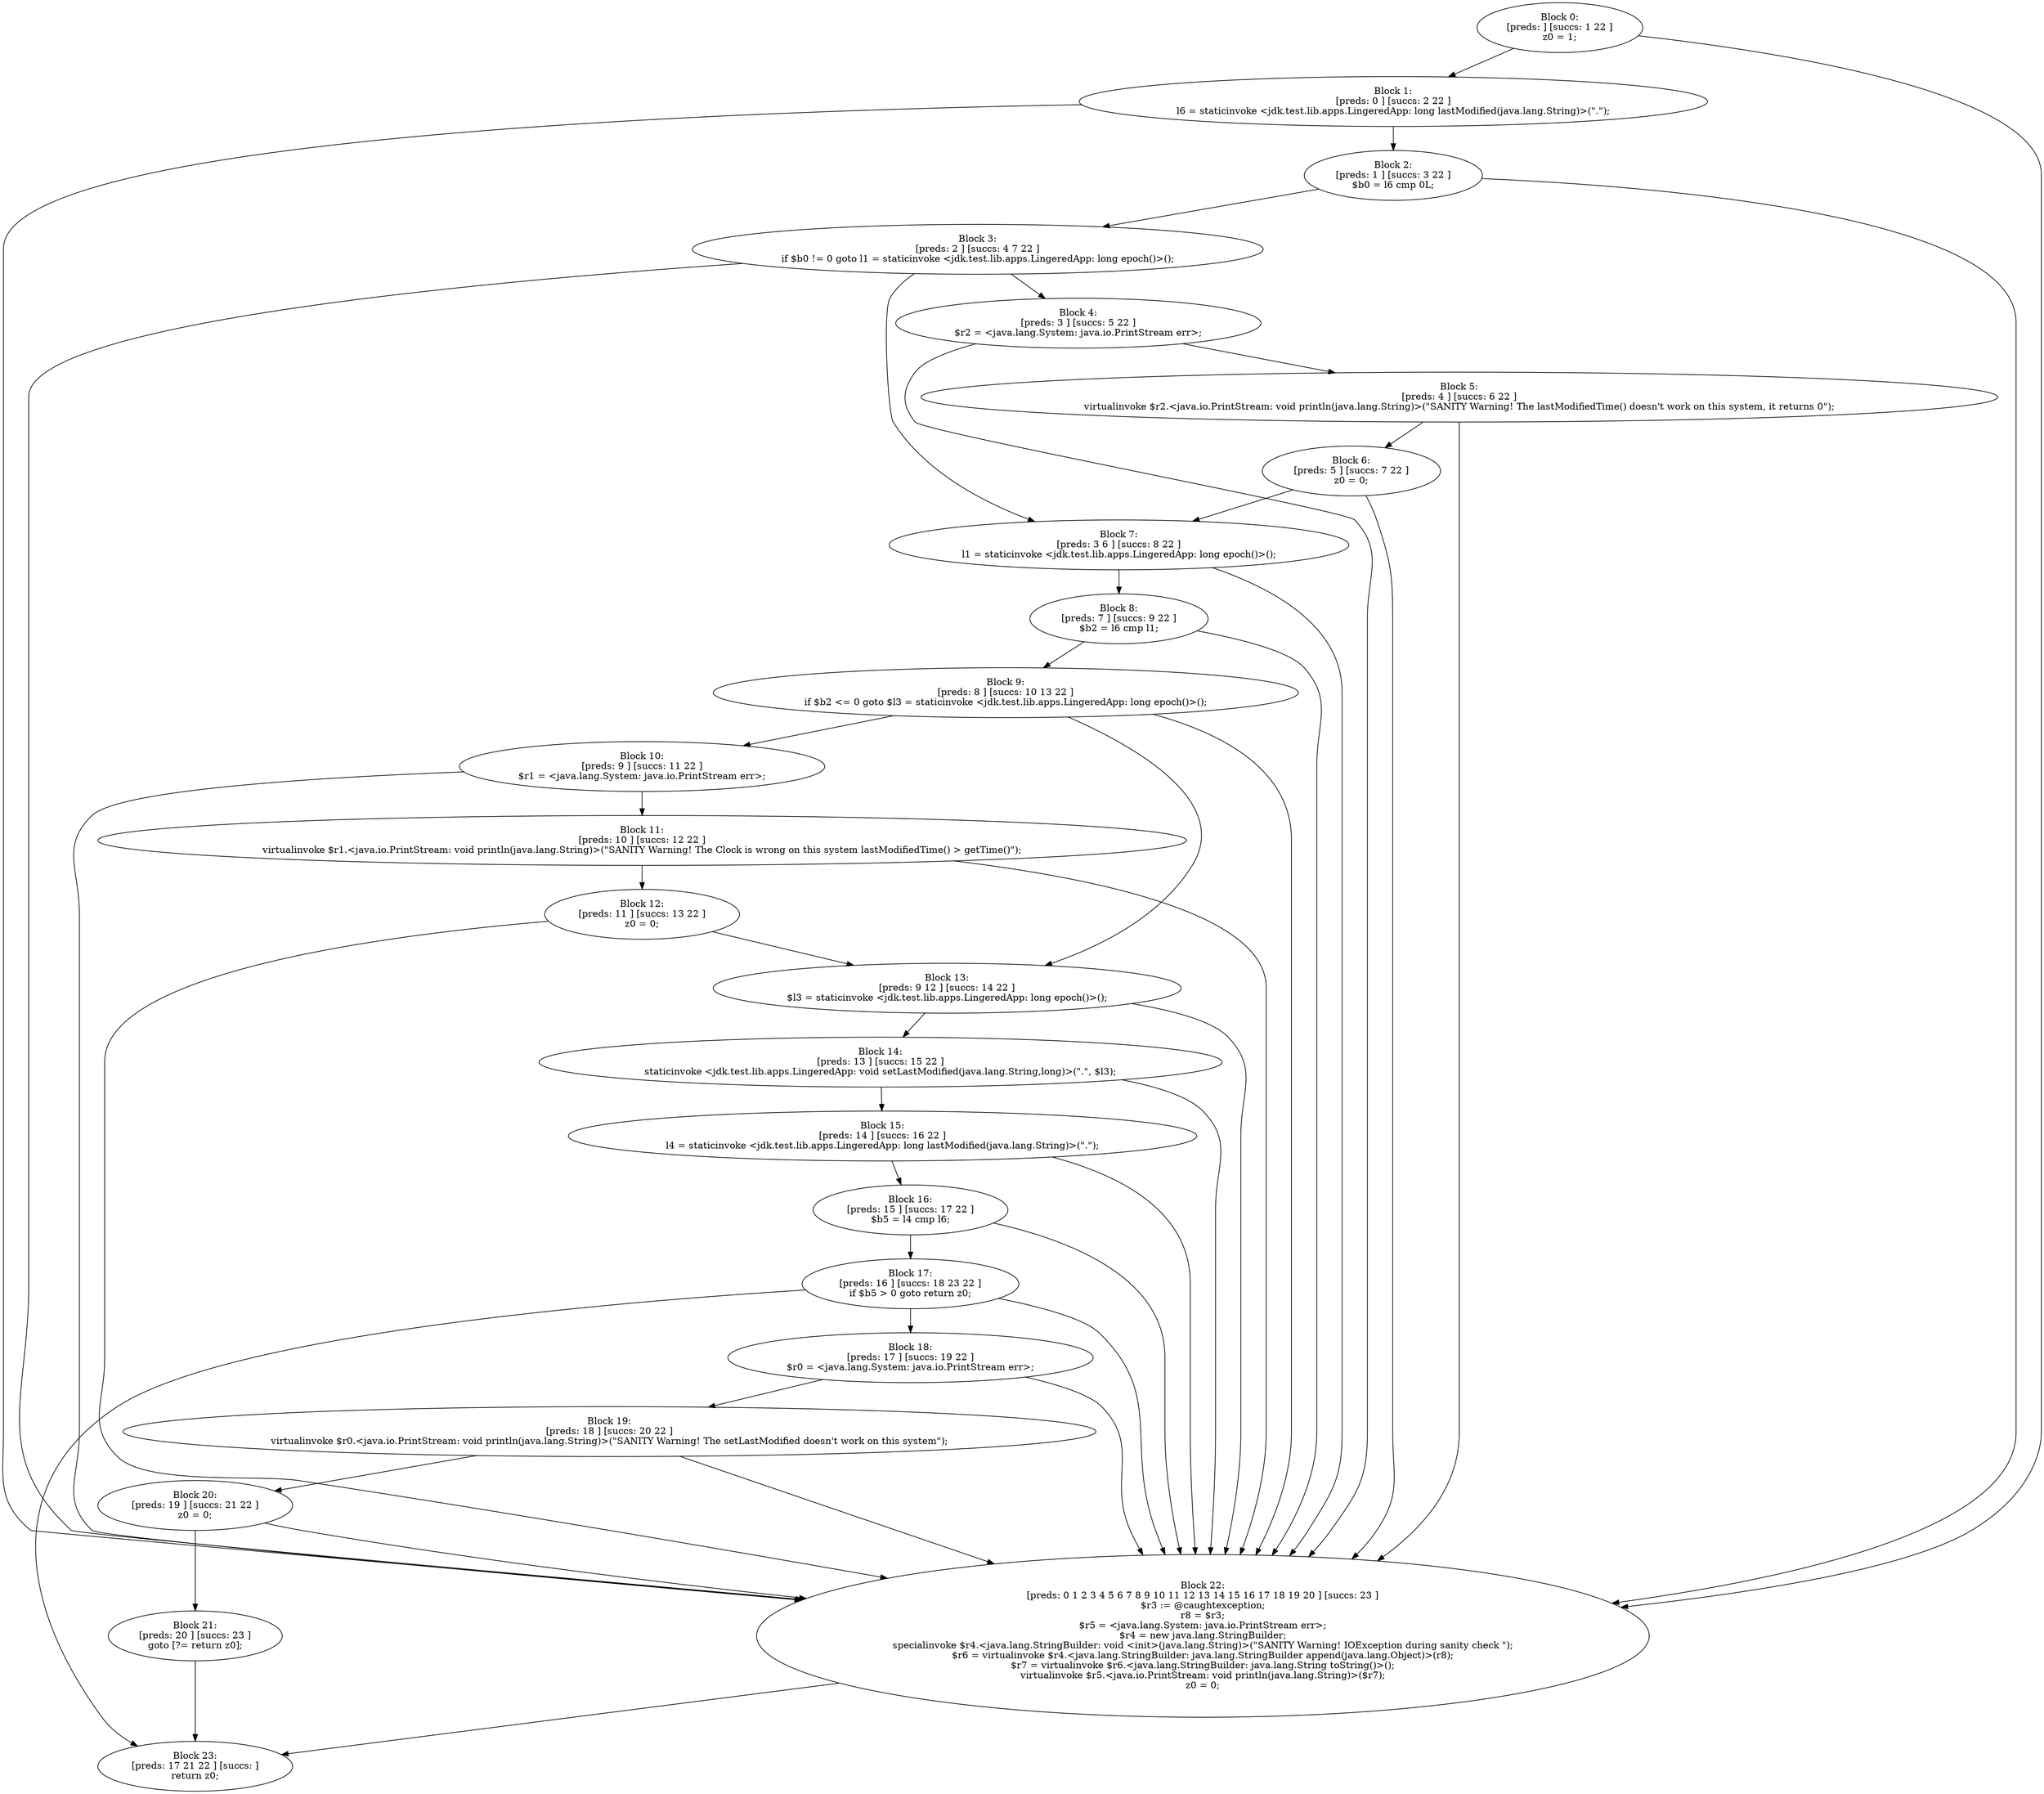 digraph "unitGraph" {
    "Block 0:
[preds: ] [succs: 1 22 ]
z0 = 1;
"
    "Block 1:
[preds: 0 ] [succs: 2 22 ]
l6 = staticinvoke <jdk.test.lib.apps.LingeredApp: long lastModified(java.lang.String)>(\".\");
"
    "Block 2:
[preds: 1 ] [succs: 3 22 ]
$b0 = l6 cmp 0L;
"
    "Block 3:
[preds: 2 ] [succs: 4 7 22 ]
if $b0 != 0 goto l1 = staticinvoke <jdk.test.lib.apps.LingeredApp: long epoch()>();
"
    "Block 4:
[preds: 3 ] [succs: 5 22 ]
$r2 = <java.lang.System: java.io.PrintStream err>;
"
    "Block 5:
[preds: 4 ] [succs: 6 22 ]
virtualinvoke $r2.<java.io.PrintStream: void println(java.lang.String)>(\"SANITY Warning! The lastModifiedTime() doesn\'t work on this system, it returns 0\");
"
    "Block 6:
[preds: 5 ] [succs: 7 22 ]
z0 = 0;
"
    "Block 7:
[preds: 3 6 ] [succs: 8 22 ]
l1 = staticinvoke <jdk.test.lib.apps.LingeredApp: long epoch()>();
"
    "Block 8:
[preds: 7 ] [succs: 9 22 ]
$b2 = l6 cmp l1;
"
    "Block 9:
[preds: 8 ] [succs: 10 13 22 ]
if $b2 <= 0 goto $l3 = staticinvoke <jdk.test.lib.apps.LingeredApp: long epoch()>();
"
    "Block 10:
[preds: 9 ] [succs: 11 22 ]
$r1 = <java.lang.System: java.io.PrintStream err>;
"
    "Block 11:
[preds: 10 ] [succs: 12 22 ]
virtualinvoke $r1.<java.io.PrintStream: void println(java.lang.String)>(\"SANITY Warning! The Clock is wrong on this system lastModifiedTime() > getTime()\");
"
    "Block 12:
[preds: 11 ] [succs: 13 22 ]
z0 = 0;
"
    "Block 13:
[preds: 9 12 ] [succs: 14 22 ]
$l3 = staticinvoke <jdk.test.lib.apps.LingeredApp: long epoch()>();
"
    "Block 14:
[preds: 13 ] [succs: 15 22 ]
staticinvoke <jdk.test.lib.apps.LingeredApp: void setLastModified(java.lang.String,long)>(\".\", $l3);
"
    "Block 15:
[preds: 14 ] [succs: 16 22 ]
l4 = staticinvoke <jdk.test.lib.apps.LingeredApp: long lastModified(java.lang.String)>(\".\");
"
    "Block 16:
[preds: 15 ] [succs: 17 22 ]
$b5 = l4 cmp l6;
"
    "Block 17:
[preds: 16 ] [succs: 18 23 22 ]
if $b5 > 0 goto return z0;
"
    "Block 18:
[preds: 17 ] [succs: 19 22 ]
$r0 = <java.lang.System: java.io.PrintStream err>;
"
    "Block 19:
[preds: 18 ] [succs: 20 22 ]
virtualinvoke $r0.<java.io.PrintStream: void println(java.lang.String)>(\"SANITY Warning! The setLastModified doesn\'t work on this system\");
"
    "Block 20:
[preds: 19 ] [succs: 21 22 ]
z0 = 0;
"
    "Block 21:
[preds: 20 ] [succs: 23 ]
goto [?= return z0];
"
    "Block 22:
[preds: 0 1 2 3 4 5 6 7 8 9 10 11 12 13 14 15 16 17 18 19 20 ] [succs: 23 ]
$r3 := @caughtexception;
r8 = $r3;
$r5 = <java.lang.System: java.io.PrintStream err>;
$r4 = new java.lang.StringBuilder;
specialinvoke $r4.<java.lang.StringBuilder: void <init>(java.lang.String)>(\"SANITY Warning! IOException during sanity check \");
$r6 = virtualinvoke $r4.<java.lang.StringBuilder: java.lang.StringBuilder append(java.lang.Object)>(r8);
$r7 = virtualinvoke $r6.<java.lang.StringBuilder: java.lang.String toString()>();
virtualinvoke $r5.<java.io.PrintStream: void println(java.lang.String)>($r7);
z0 = 0;
"
    "Block 23:
[preds: 17 21 22 ] [succs: ]
return z0;
"
    "Block 0:
[preds: ] [succs: 1 22 ]
z0 = 1;
"->"Block 1:
[preds: 0 ] [succs: 2 22 ]
l6 = staticinvoke <jdk.test.lib.apps.LingeredApp: long lastModified(java.lang.String)>(\".\");
";
    "Block 0:
[preds: ] [succs: 1 22 ]
z0 = 1;
"->"Block 22:
[preds: 0 1 2 3 4 5 6 7 8 9 10 11 12 13 14 15 16 17 18 19 20 ] [succs: 23 ]
$r3 := @caughtexception;
r8 = $r3;
$r5 = <java.lang.System: java.io.PrintStream err>;
$r4 = new java.lang.StringBuilder;
specialinvoke $r4.<java.lang.StringBuilder: void <init>(java.lang.String)>(\"SANITY Warning! IOException during sanity check \");
$r6 = virtualinvoke $r4.<java.lang.StringBuilder: java.lang.StringBuilder append(java.lang.Object)>(r8);
$r7 = virtualinvoke $r6.<java.lang.StringBuilder: java.lang.String toString()>();
virtualinvoke $r5.<java.io.PrintStream: void println(java.lang.String)>($r7);
z0 = 0;
";
    "Block 1:
[preds: 0 ] [succs: 2 22 ]
l6 = staticinvoke <jdk.test.lib.apps.LingeredApp: long lastModified(java.lang.String)>(\".\");
"->"Block 2:
[preds: 1 ] [succs: 3 22 ]
$b0 = l6 cmp 0L;
";
    "Block 1:
[preds: 0 ] [succs: 2 22 ]
l6 = staticinvoke <jdk.test.lib.apps.LingeredApp: long lastModified(java.lang.String)>(\".\");
"->"Block 22:
[preds: 0 1 2 3 4 5 6 7 8 9 10 11 12 13 14 15 16 17 18 19 20 ] [succs: 23 ]
$r3 := @caughtexception;
r8 = $r3;
$r5 = <java.lang.System: java.io.PrintStream err>;
$r4 = new java.lang.StringBuilder;
specialinvoke $r4.<java.lang.StringBuilder: void <init>(java.lang.String)>(\"SANITY Warning! IOException during sanity check \");
$r6 = virtualinvoke $r4.<java.lang.StringBuilder: java.lang.StringBuilder append(java.lang.Object)>(r8);
$r7 = virtualinvoke $r6.<java.lang.StringBuilder: java.lang.String toString()>();
virtualinvoke $r5.<java.io.PrintStream: void println(java.lang.String)>($r7);
z0 = 0;
";
    "Block 2:
[preds: 1 ] [succs: 3 22 ]
$b0 = l6 cmp 0L;
"->"Block 3:
[preds: 2 ] [succs: 4 7 22 ]
if $b0 != 0 goto l1 = staticinvoke <jdk.test.lib.apps.LingeredApp: long epoch()>();
";
    "Block 2:
[preds: 1 ] [succs: 3 22 ]
$b0 = l6 cmp 0L;
"->"Block 22:
[preds: 0 1 2 3 4 5 6 7 8 9 10 11 12 13 14 15 16 17 18 19 20 ] [succs: 23 ]
$r3 := @caughtexception;
r8 = $r3;
$r5 = <java.lang.System: java.io.PrintStream err>;
$r4 = new java.lang.StringBuilder;
specialinvoke $r4.<java.lang.StringBuilder: void <init>(java.lang.String)>(\"SANITY Warning! IOException during sanity check \");
$r6 = virtualinvoke $r4.<java.lang.StringBuilder: java.lang.StringBuilder append(java.lang.Object)>(r8);
$r7 = virtualinvoke $r6.<java.lang.StringBuilder: java.lang.String toString()>();
virtualinvoke $r5.<java.io.PrintStream: void println(java.lang.String)>($r7);
z0 = 0;
";
    "Block 3:
[preds: 2 ] [succs: 4 7 22 ]
if $b0 != 0 goto l1 = staticinvoke <jdk.test.lib.apps.LingeredApp: long epoch()>();
"->"Block 4:
[preds: 3 ] [succs: 5 22 ]
$r2 = <java.lang.System: java.io.PrintStream err>;
";
    "Block 3:
[preds: 2 ] [succs: 4 7 22 ]
if $b0 != 0 goto l1 = staticinvoke <jdk.test.lib.apps.LingeredApp: long epoch()>();
"->"Block 7:
[preds: 3 6 ] [succs: 8 22 ]
l1 = staticinvoke <jdk.test.lib.apps.LingeredApp: long epoch()>();
";
    "Block 3:
[preds: 2 ] [succs: 4 7 22 ]
if $b0 != 0 goto l1 = staticinvoke <jdk.test.lib.apps.LingeredApp: long epoch()>();
"->"Block 22:
[preds: 0 1 2 3 4 5 6 7 8 9 10 11 12 13 14 15 16 17 18 19 20 ] [succs: 23 ]
$r3 := @caughtexception;
r8 = $r3;
$r5 = <java.lang.System: java.io.PrintStream err>;
$r4 = new java.lang.StringBuilder;
specialinvoke $r4.<java.lang.StringBuilder: void <init>(java.lang.String)>(\"SANITY Warning! IOException during sanity check \");
$r6 = virtualinvoke $r4.<java.lang.StringBuilder: java.lang.StringBuilder append(java.lang.Object)>(r8);
$r7 = virtualinvoke $r6.<java.lang.StringBuilder: java.lang.String toString()>();
virtualinvoke $r5.<java.io.PrintStream: void println(java.lang.String)>($r7);
z0 = 0;
";
    "Block 4:
[preds: 3 ] [succs: 5 22 ]
$r2 = <java.lang.System: java.io.PrintStream err>;
"->"Block 5:
[preds: 4 ] [succs: 6 22 ]
virtualinvoke $r2.<java.io.PrintStream: void println(java.lang.String)>(\"SANITY Warning! The lastModifiedTime() doesn\'t work on this system, it returns 0\");
";
    "Block 4:
[preds: 3 ] [succs: 5 22 ]
$r2 = <java.lang.System: java.io.PrintStream err>;
"->"Block 22:
[preds: 0 1 2 3 4 5 6 7 8 9 10 11 12 13 14 15 16 17 18 19 20 ] [succs: 23 ]
$r3 := @caughtexception;
r8 = $r3;
$r5 = <java.lang.System: java.io.PrintStream err>;
$r4 = new java.lang.StringBuilder;
specialinvoke $r4.<java.lang.StringBuilder: void <init>(java.lang.String)>(\"SANITY Warning! IOException during sanity check \");
$r6 = virtualinvoke $r4.<java.lang.StringBuilder: java.lang.StringBuilder append(java.lang.Object)>(r8);
$r7 = virtualinvoke $r6.<java.lang.StringBuilder: java.lang.String toString()>();
virtualinvoke $r5.<java.io.PrintStream: void println(java.lang.String)>($r7);
z0 = 0;
";
    "Block 5:
[preds: 4 ] [succs: 6 22 ]
virtualinvoke $r2.<java.io.PrintStream: void println(java.lang.String)>(\"SANITY Warning! The lastModifiedTime() doesn\'t work on this system, it returns 0\");
"->"Block 6:
[preds: 5 ] [succs: 7 22 ]
z0 = 0;
";
    "Block 5:
[preds: 4 ] [succs: 6 22 ]
virtualinvoke $r2.<java.io.PrintStream: void println(java.lang.String)>(\"SANITY Warning! The lastModifiedTime() doesn\'t work on this system, it returns 0\");
"->"Block 22:
[preds: 0 1 2 3 4 5 6 7 8 9 10 11 12 13 14 15 16 17 18 19 20 ] [succs: 23 ]
$r3 := @caughtexception;
r8 = $r3;
$r5 = <java.lang.System: java.io.PrintStream err>;
$r4 = new java.lang.StringBuilder;
specialinvoke $r4.<java.lang.StringBuilder: void <init>(java.lang.String)>(\"SANITY Warning! IOException during sanity check \");
$r6 = virtualinvoke $r4.<java.lang.StringBuilder: java.lang.StringBuilder append(java.lang.Object)>(r8);
$r7 = virtualinvoke $r6.<java.lang.StringBuilder: java.lang.String toString()>();
virtualinvoke $r5.<java.io.PrintStream: void println(java.lang.String)>($r7);
z0 = 0;
";
    "Block 6:
[preds: 5 ] [succs: 7 22 ]
z0 = 0;
"->"Block 7:
[preds: 3 6 ] [succs: 8 22 ]
l1 = staticinvoke <jdk.test.lib.apps.LingeredApp: long epoch()>();
";
    "Block 6:
[preds: 5 ] [succs: 7 22 ]
z0 = 0;
"->"Block 22:
[preds: 0 1 2 3 4 5 6 7 8 9 10 11 12 13 14 15 16 17 18 19 20 ] [succs: 23 ]
$r3 := @caughtexception;
r8 = $r3;
$r5 = <java.lang.System: java.io.PrintStream err>;
$r4 = new java.lang.StringBuilder;
specialinvoke $r4.<java.lang.StringBuilder: void <init>(java.lang.String)>(\"SANITY Warning! IOException during sanity check \");
$r6 = virtualinvoke $r4.<java.lang.StringBuilder: java.lang.StringBuilder append(java.lang.Object)>(r8);
$r7 = virtualinvoke $r6.<java.lang.StringBuilder: java.lang.String toString()>();
virtualinvoke $r5.<java.io.PrintStream: void println(java.lang.String)>($r7);
z0 = 0;
";
    "Block 7:
[preds: 3 6 ] [succs: 8 22 ]
l1 = staticinvoke <jdk.test.lib.apps.LingeredApp: long epoch()>();
"->"Block 8:
[preds: 7 ] [succs: 9 22 ]
$b2 = l6 cmp l1;
";
    "Block 7:
[preds: 3 6 ] [succs: 8 22 ]
l1 = staticinvoke <jdk.test.lib.apps.LingeredApp: long epoch()>();
"->"Block 22:
[preds: 0 1 2 3 4 5 6 7 8 9 10 11 12 13 14 15 16 17 18 19 20 ] [succs: 23 ]
$r3 := @caughtexception;
r8 = $r3;
$r5 = <java.lang.System: java.io.PrintStream err>;
$r4 = new java.lang.StringBuilder;
specialinvoke $r4.<java.lang.StringBuilder: void <init>(java.lang.String)>(\"SANITY Warning! IOException during sanity check \");
$r6 = virtualinvoke $r4.<java.lang.StringBuilder: java.lang.StringBuilder append(java.lang.Object)>(r8);
$r7 = virtualinvoke $r6.<java.lang.StringBuilder: java.lang.String toString()>();
virtualinvoke $r5.<java.io.PrintStream: void println(java.lang.String)>($r7);
z0 = 0;
";
    "Block 8:
[preds: 7 ] [succs: 9 22 ]
$b2 = l6 cmp l1;
"->"Block 9:
[preds: 8 ] [succs: 10 13 22 ]
if $b2 <= 0 goto $l3 = staticinvoke <jdk.test.lib.apps.LingeredApp: long epoch()>();
";
    "Block 8:
[preds: 7 ] [succs: 9 22 ]
$b2 = l6 cmp l1;
"->"Block 22:
[preds: 0 1 2 3 4 5 6 7 8 9 10 11 12 13 14 15 16 17 18 19 20 ] [succs: 23 ]
$r3 := @caughtexception;
r8 = $r3;
$r5 = <java.lang.System: java.io.PrintStream err>;
$r4 = new java.lang.StringBuilder;
specialinvoke $r4.<java.lang.StringBuilder: void <init>(java.lang.String)>(\"SANITY Warning! IOException during sanity check \");
$r6 = virtualinvoke $r4.<java.lang.StringBuilder: java.lang.StringBuilder append(java.lang.Object)>(r8);
$r7 = virtualinvoke $r6.<java.lang.StringBuilder: java.lang.String toString()>();
virtualinvoke $r5.<java.io.PrintStream: void println(java.lang.String)>($r7);
z0 = 0;
";
    "Block 9:
[preds: 8 ] [succs: 10 13 22 ]
if $b2 <= 0 goto $l3 = staticinvoke <jdk.test.lib.apps.LingeredApp: long epoch()>();
"->"Block 10:
[preds: 9 ] [succs: 11 22 ]
$r1 = <java.lang.System: java.io.PrintStream err>;
";
    "Block 9:
[preds: 8 ] [succs: 10 13 22 ]
if $b2 <= 0 goto $l3 = staticinvoke <jdk.test.lib.apps.LingeredApp: long epoch()>();
"->"Block 13:
[preds: 9 12 ] [succs: 14 22 ]
$l3 = staticinvoke <jdk.test.lib.apps.LingeredApp: long epoch()>();
";
    "Block 9:
[preds: 8 ] [succs: 10 13 22 ]
if $b2 <= 0 goto $l3 = staticinvoke <jdk.test.lib.apps.LingeredApp: long epoch()>();
"->"Block 22:
[preds: 0 1 2 3 4 5 6 7 8 9 10 11 12 13 14 15 16 17 18 19 20 ] [succs: 23 ]
$r3 := @caughtexception;
r8 = $r3;
$r5 = <java.lang.System: java.io.PrintStream err>;
$r4 = new java.lang.StringBuilder;
specialinvoke $r4.<java.lang.StringBuilder: void <init>(java.lang.String)>(\"SANITY Warning! IOException during sanity check \");
$r6 = virtualinvoke $r4.<java.lang.StringBuilder: java.lang.StringBuilder append(java.lang.Object)>(r8);
$r7 = virtualinvoke $r6.<java.lang.StringBuilder: java.lang.String toString()>();
virtualinvoke $r5.<java.io.PrintStream: void println(java.lang.String)>($r7);
z0 = 0;
";
    "Block 10:
[preds: 9 ] [succs: 11 22 ]
$r1 = <java.lang.System: java.io.PrintStream err>;
"->"Block 11:
[preds: 10 ] [succs: 12 22 ]
virtualinvoke $r1.<java.io.PrintStream: void println(java.lang.String)>(\"SANITY Warning! The Clock is wrong on this system lastModifiedTime() > getTime()\");
";
    "Block 10:
[preds: 9 ] [succs: 11 22 ]
$r1 = <java.lang.System: java.io.PrintStream err>;
"->"Block 22:
[preds: 0 1 2 3 4 5 6 7 8 9 10 11 12 13 14 15 16 17 18 19 20 ] [succs: 23 ]
$r3 := @caughtexception;
r8 = $r3;
$r5 = <java.lang.System: java.io.PrintStream err>;
$r4 = new java.lang.StringBuilder;
specialinvoke $r4.<java.lang.StringBuilder: void <init>(java.lang.String)>(\"SANITY Warning! IOException during sanity check \");
$r6 = virtualinvoke $r4.<java.lang.StringBuilder: java.lang.StringBuilder append(java.lang.Object)>(r8);
$r7 = virtualinvoke $r6.<java.lang.StringBuilder: java.lang.String toString()>();
virtualinvoke $r5.<java.io.PrintStream: void println(java.lang.String)>($r7);
z0 = 0;
";
    "Block 11:
[preds: 10 ] [succs: 12 22 ]
virtualinvoke $r1.<java.io.PrintStream: void println(java.lang.String)>(\"SANITY Warning! The Clock is wrong on this system lastModifiedTime() > getTime()\");
"->"Block 12:
[preds: 11 ] [succs: 13 22 ]
z0 = 0;
";
    "Block 11:
[preds: 10 ] [succs: 12 22 ]
virtualinvoke $r1.<java.io.PrintStream: void println(java.lang.String)>(\"SANITY Warning! The Clock is wrong on this system lastModifiedTime() > getTime()\");
"->"Block 22:
[preds: 0 1 2 3 4 5 6 7 8 9 10 11 12 13 14 15 16 17 18 19 20 ] [succs: 23 ]
$r3 := @caughtexception;
r8 = $r3;
$r5 = <java.lang.System: java.io.PrintStream err>;
$r4 = new java.lang.StringBuilder;
specialinvoke $r4.<java.lang.StringBuilder: void <init>(java.lang.String)>(\"SANITY Warning! IOException during sanity check \");
$r6 = virtualinvoke $r4.<java.lang.StringBuilder: java.lang.StringBuilder append(java.lang.Object)>(r8);
$r7 = virtualinvoke $r6.<java.lang.StringBuilder: java.lang.String toString()>();
virtualinvoke $r5.<java.io.PrintStream: void println(java.lang.String)>($r7);
z0 = 0;
";
    "Block 12:
[preds: 11 ] [succs: 13 22 ]
z0 = 0;
"->"Block 13:
[preds: 9 12 ] [succs: 14 22 ]
$l3 = staticinvoke <jdk.test.lib.apps.LingeredApp: long epoch()>();
";
    "Block 12:
[preds: 11 ] [succs: 13 22 ]
z0 = 0;
"->"Block 22:
[preds: 0 1 2 3 4 5 6 7 8 9 10 11 12 13 14 15 16 17 18 19 20 ] [succs: 23 ]
$r3 := @caughtexception;
r8 = $r3;
$r5 = <java.lang.System: java.io.PrintStream err>;
$r4 = new java.lang.StringBuilder;
specialinvoke $r4.<java.lang.StringBuilder: void <init>(java.lang.String)>(\"SANITY Warning! IOException during sanity check \");
$r6 = virtualinvoke $r4.<java.lang.StringBuilder: java.lang.StringBuilder append(java.lang.Object)>(r8);
$r7 = virtualinvoke $r6.<java.lang.StringBuilder: java.lang.String toString()>();
virtualinvoke $r5.<java.io.PrintStream: void println(java.lang.String)>($r7);
z0 = 0;
";
    "Block 13:
[preds: 9 12 ] [succs: 14 22 ]
$l3 = staticinvoke <jdk.test.lib.apps.LingeredApp: long epoch()>();
"->"Block 14:
[preds: 13 ] [succs: 15 22 ]
staticinvoke <jdk.test.lib.apps.LingeredApp: void setLastModified(java.lang.String,long)>(\".\", $l3);
";
    "Block 13:
[preds: 9 12 ] [succs: 14 22 ]
$l3 = staticinvoke <jdk.test.lib.apps.LingeredApp: long epoch()>();
"->"Block 22:
[preds: 0 1 2 3 4 5 6 7 8 9 10 11 12 13 14 15 16 17 18 19 20 ] [succs: 23 ]
$r3 := @caughtexception;
r8 = $r3;
$r5 = <java.lang.System: java.io.PrintStream err>;
$r4 = new java.lang.StringBuilder;
specialinvoke $r4.<java.lang.StringBuilder: void <init>(java.lang.String)>(\"SANITY Warning! IOException during sanity check \");
$r6 = virtualinvoke $r4.<java.lang.StringBuilder: java.lang.StringBuilder append(java.lang.Object)>(r8);
$r7 = virtualinvoke $r6.<java.lang.StringBuilder: java.lang.String toString()>();
virtualinvoke $r5.<java.io.PrintStream: void println(java.lang.String)>($r7);
z0 = 0;
";
    "Block 14:
[preds: 13 ] [succs: 15 22 ]
staticinvoke <jdk.test.lib.apps.LingeredApp: void setLastModified(java.lang.String,long)>(\".\", $l3);
"->"Block 15:
[preds: 14 ] [succs: 16 22 ]
l4 = staticinvoke <jdk.test.lib.apps.LingeredApp: long lastModified(java.lang.String)>(\".\");
";
    "Block 14:
[preds: 13 ] [succs: 15 22 ]
staticinvoke <jdk.test.lib.apps.LingeredApp: void setLastModified(java.lang.String,long)>(\".\", $l3);
"->"Block 22:
[preds: 0 1 2 3 4 5 6 7 8 9 10 11 12 13 14 15 16 17 18 19 20 ] [succs: 23 ]
$r3 := @caughtexception;
r8 = $r3;
$r5 = <java.lang.System: java.io.PrintStream err>;
$r4 = new java.lang.StringBuilder;
specialinvoke $r4.<java.lang.StringBuilder: void <init>(java.lang.String)>(\"SANITY Warning! IOException during sanity check \");
$r6 = virtualinvoke $r4.<java.lang.StringBuilder: java.lang.StringBuilder append(java.lang.Object)>(r8);
$r7 = virtualinvoke $r6.<java.lang.StringBuilder: java.lang.String toString()>();
virtualinvoke $r5.<java.io.PrintStream: void println(java.lang.String)>($r7);
z0 = 0;
";
    "Block 15:
[preds: 14 ] [succs: 16 22 ]
l4 = staticinvoke <jdk.test.lib.apps.LingeredApp: long lastModified(java.lang.String)>(\".\");
"->"Block 16:
[preds: 15 ] [succs: 17 22 ]
$b5 = l4 cmp l6;
";
    "Block 15:
[preds: 14 ] [succs: 16 22 ]
l4 = staticinvoke <jdk.test.lib.apps.LingeredApp: long lastModified(java.lang.String)>(\".\");
"->"Block 22:
[preds: 0 1 2 3 4 5 6 7 8 9 10 11 12 13 14 15 16 17 18 19 20 ] [succs: 23 ]
$r3 := @caughtexception;
r8 = $r3;
$r5 = <java.lang.System: java.io.PrintStream err>;
$r4 = new java.lang.StringBuilder;
specialinvoke $r4.<java.lang.StringBuilder: void <init>(java.lang.String)>(\"SANITY Warning! IOException during sanity check \");
$r6 = virtualinvoke $r4.<java.lang.StringBuilder: java.lang.StringBuilder append(java.lang.Object)>(r8);
$r7 = virtualinvoke $r6.<java.lang.StringBuilder: java.lang.String toString()>();
virtualinvoke $r5.<java.io.PrintStream: void println(java.lang.String)>($r7);
z0 = 0;
";
    "Block 16:
[preds: 15 ] [succs: 17 22 ]
$b5 = l4 cmp l6;
"->"Block 17:
[preds: 16 ] [succs: 18 23 22 ]
if $b5 > 0 goto return z0;
";
    "Block 16:
[preds: 15 ] [succs: 17 22 ]
$b5 = l4 cmp l6;
"->"Block 22:
[preds: 0 1 2 3 4 5 6 7 8 9 10 11 12 13 14 15 16 17 18 19 20 ] [succs: 23 ]
$r3 := @caughtexception;
r8 = $r3;
$r5 = <java.lang.System: java.io.PrintStream err>;
$r4 = new java.lang.StringBuilder;
specialinvoke $r4.<java.lang.StringBuilder: void <init>(java.lang.String)>(\"SANITY Warning! IOException during sanity check \");
$r6 = virtualinvoke $r4.<java.lang.StringBuilder: java.lang.StringBuilder append(java.lang.Object)>(r8);
$r7 = virtualinvoke $r6.<java.lang.StringBuilder: java.lang.String toString()>();
virtualinvoke $r5.<java.io.PrintStream: void println(java.lang.String)>($r7);
z0 = 0;
";
    "Block 17:
[preds: 16 ] [succs: 18 23 22 ]
if $b5 > 0 goto return z0;
"->"Block 18:
[preds: 17 ] [succs: 19 22 ]
$r0 = <java.lang.System: java.io.PrintStream err>;
";
    "Block 17:
[preds: 16 ] [succs: 18 23 22 ]
if $b5 > 0 goto return z0;
"->"Block 23:
[preds: 17 21 22 ] [succs: ]
return z0;
";
    "Block 17:
[preds: 16 ] [succs: 18 23 22 ]
if $b5 > 0 goto return z0;
"->"Block 22:
[preds: 0 1 2 3 4 5 6 7 8 9 10 11 12 13 14 15 16 17 18 19 20 ] [succs: 23 ]
$r3 := @caughtexception;
r8 = $r3;
$r5 = <java.lang.System: java.io.PrintStream err>;
$r4 = new java.lang.StringBuilder;
specialinvoke $r4.<java.lang.StringBuilder: void <init>(java.lang.String)>(\"SANITY Warning! IOException during sanity check \");
$r6 = virtualinvoke $r4.<java.lang.StringBuilder: java.lang.StringBuilder append(java.lang.Object)>(r8);
$r7 = virtualinvoke $r6.<java.lang.StringBuilder: java.lang.String toString()>();
virtualinvoke $r5.<java.io.PrintStream: void println(java.lang.String)>($r7);
z0 = 0;
";
    "Block 18:
[preds: 17 ] [succs: 19 22 ]
$r0 = <java.lang.System: java.io.PrintStream err>;
"->"Block 19:
[preds: 18 ] [succs: 20 22 ]
virtualinvoke $r0.<java.io.PrintStream: void println(java.lang.String)>(\"SANITY Warning! The setLastModified doesn\'t work on this system\");
";
    "Block 18:
[preds: 17 ] [succs: 19 22 ]
$r0 = <java.lang.System: java.io.PrintStream err>;
"->"Block 22:
[preds: 0 1 2 3 4 5 6 7 8 9 10 11 12 13 14 15 16 17 18 19 20 ] [succs: 23 ]
$r3 := @caughtexception;
r8 = $r3;
$r5 = <java.lang.System: java.io.PrintStream err>;
$r4 = new java.lang.StringBuilder;
specialinvoke $r4.<java.lang.StringBuilder: void <init>(java.lang.String)>(\"SANITY Warning! IOException during sanity check \");
$r6 = virtualinvoke $r4.<java.lang.StringBuilder: java.lang.StringBuilder append(java.lang.Object)>(r8);
$r7 = virtualinvoke $r6.<java.lang.StringBuilder: java.lang.String toString()>();
virtualinvoke $r5.<java.io.PrintStream: void println(java.lang.String)>($r7);
z0 = 0;
";
    "Block 19:
[preds: 18 ] [succs: 20 22 ]
virtualinvoke $r0.<java.io.PrintStream: void println(java.lang.String)>(\"SANITY Warning! The setLastModified doesn\'t work on this system\");
"->"Block 20:
[preds: 19 ] [succs: 21 22 ]
z0 = 0;
";
    "Block 19:
[preds: 18 ] [succs: 20 22 ]
virtualinvoke $r0.<java.io.PrintStream: void println(java.lang.String)>(\"SANITY Warning! The setLastModified doesn\'t work on this system\");
"->"Block 22:
[preds: 0 1 2 3 4 5 6 7 8 9 10 11 12 13 14 15 16 17 18 19 20 ] [succs: 23 ]
$r3 := @caughtexception;
r8 = $r3;
$r5 = <java.lang.System: java.io.PrintStream err>;
$r4 = new java.lang.StringBuilder;
specialinvoke $r4.<java.lang.StringBuilder: void <init>(java.lang.String)>(\"SANITY Warning! IOException during sanity check \");
$r6 = virtualinvoke $r4.<java.lang.StringBuilder: java.lang.StringBuilder append(java.lang.Object)>(r8);
$r7 = virtualinvoke $r6.<java.lang.StringBuilder: java.lang.String toString()>();
virtualinvoke $r5.<java.io.PrintStream: void println(java.lang.String)>($r7);
z0 = 0;
";
    "Block 20:
[preds: 19 ] [succs: 21 22 ]
z0 = 0;
"->"Block 21:
[preds: 20 ] [succs: 23 ]
goto [?= return z0];
";
    "Block 20:
[preds: 19 ] [succs: 21 22 ]
z0 = 0;
"->"Block 22:
[preds: 0 1 2 3 4 5 6 7 8 9 10 11 12 13 14 15 16 17 18 19 20 ] [succs: 23 ]
$r3 := @caughtexception;
r8 = $r3;
$r5 = <java.lang.System: java.io.PrintStream err>;
$r4 = new java.lang.StringBuilder;
specialinvoke $r4.<java.lang.StringBuilder: void <init>(java.lang.String)>(\"SANITY Warning! IOException during sanity check \");
$r6 = virtualinvoke $r4.<java.lang.StringBuilder: java.lang.StringBuilder append(java.lang.Object)>(r8);
$r7 = virtualinvoke $r6.<java.lang.StringBuilder: java.lang.String toString()>();
virtualinvoke $r5.<java.io.PrintStream: void println(java.lang.String)>($r7);
z0 = 0;
";
    "Block 21:
[preds: 20 ] [succs: 23 ]
goto [?= return z0];
"->"Block 23:
[preds: 17 21 22 ] [succs: ]
return z0;
";
    "Block 22:
[preds: 0 1 2 3 4 5 6 7 8 9 10 11 12 13 14 15 16 17 18 19 20 ] [succs: 23 ]
$r3 := @caughtexception;
r8 = $r3;
$r5 = <java.lang.System: java.io.PrintStream err>;
$r4 = new java.lang.StringBuilder;
specialinvoke $r4.<java.lang.StringBuilder: void <init>(java.lang.String)>(\"SANITY Warning! IOException during sanity check \");
$r6 = virtualinvoke $r4.<java.lang.StringBuilder: java.lang.StringBuilder append(java.lang.Object)>(r8);
$r7 = virtualinvoke $r6.<java.lang.StringBuilder: java.lang.String toString()>();
virtualinvoke $r5.<java.io.PrintStream: void println(java.lang.String)>($r7);
z0 = 0;
"->"Block 23:
[preds: 17 21 22 ] [succs: ]
return z0;
";
}

